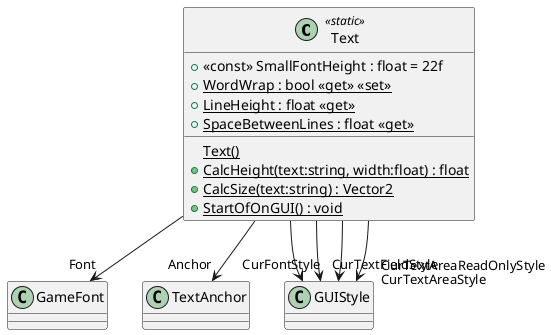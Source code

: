 @startuml
class Text <<static>> {
    + <<const>> SmallFontHeight : float = 22f
    + {static} WordWrap : bool <<get>> <<set>>
    + {static} LineHeight : float <<get>>
    + {static} SpaceBetweenLines : float <<get>>
    {static} Text()
    + {static} CalcHeight(text:string, width:float) : float
    + {static} CalcSize(text:string) : Vector2
    + {static} StartOfOnGUI() : void
}
Text --> "Font" GameFont
Text --> "Anchor" TextAnchor
Text --> "CurFontStyle" GUIStyle
Text --> "CurTextFieldStyle" GUIStyle
Text --> "CurTextAreaStyle" GUIStyle
Text --> "CurTextAreaReadOnlyStyle" GUIStyle
@enduml

